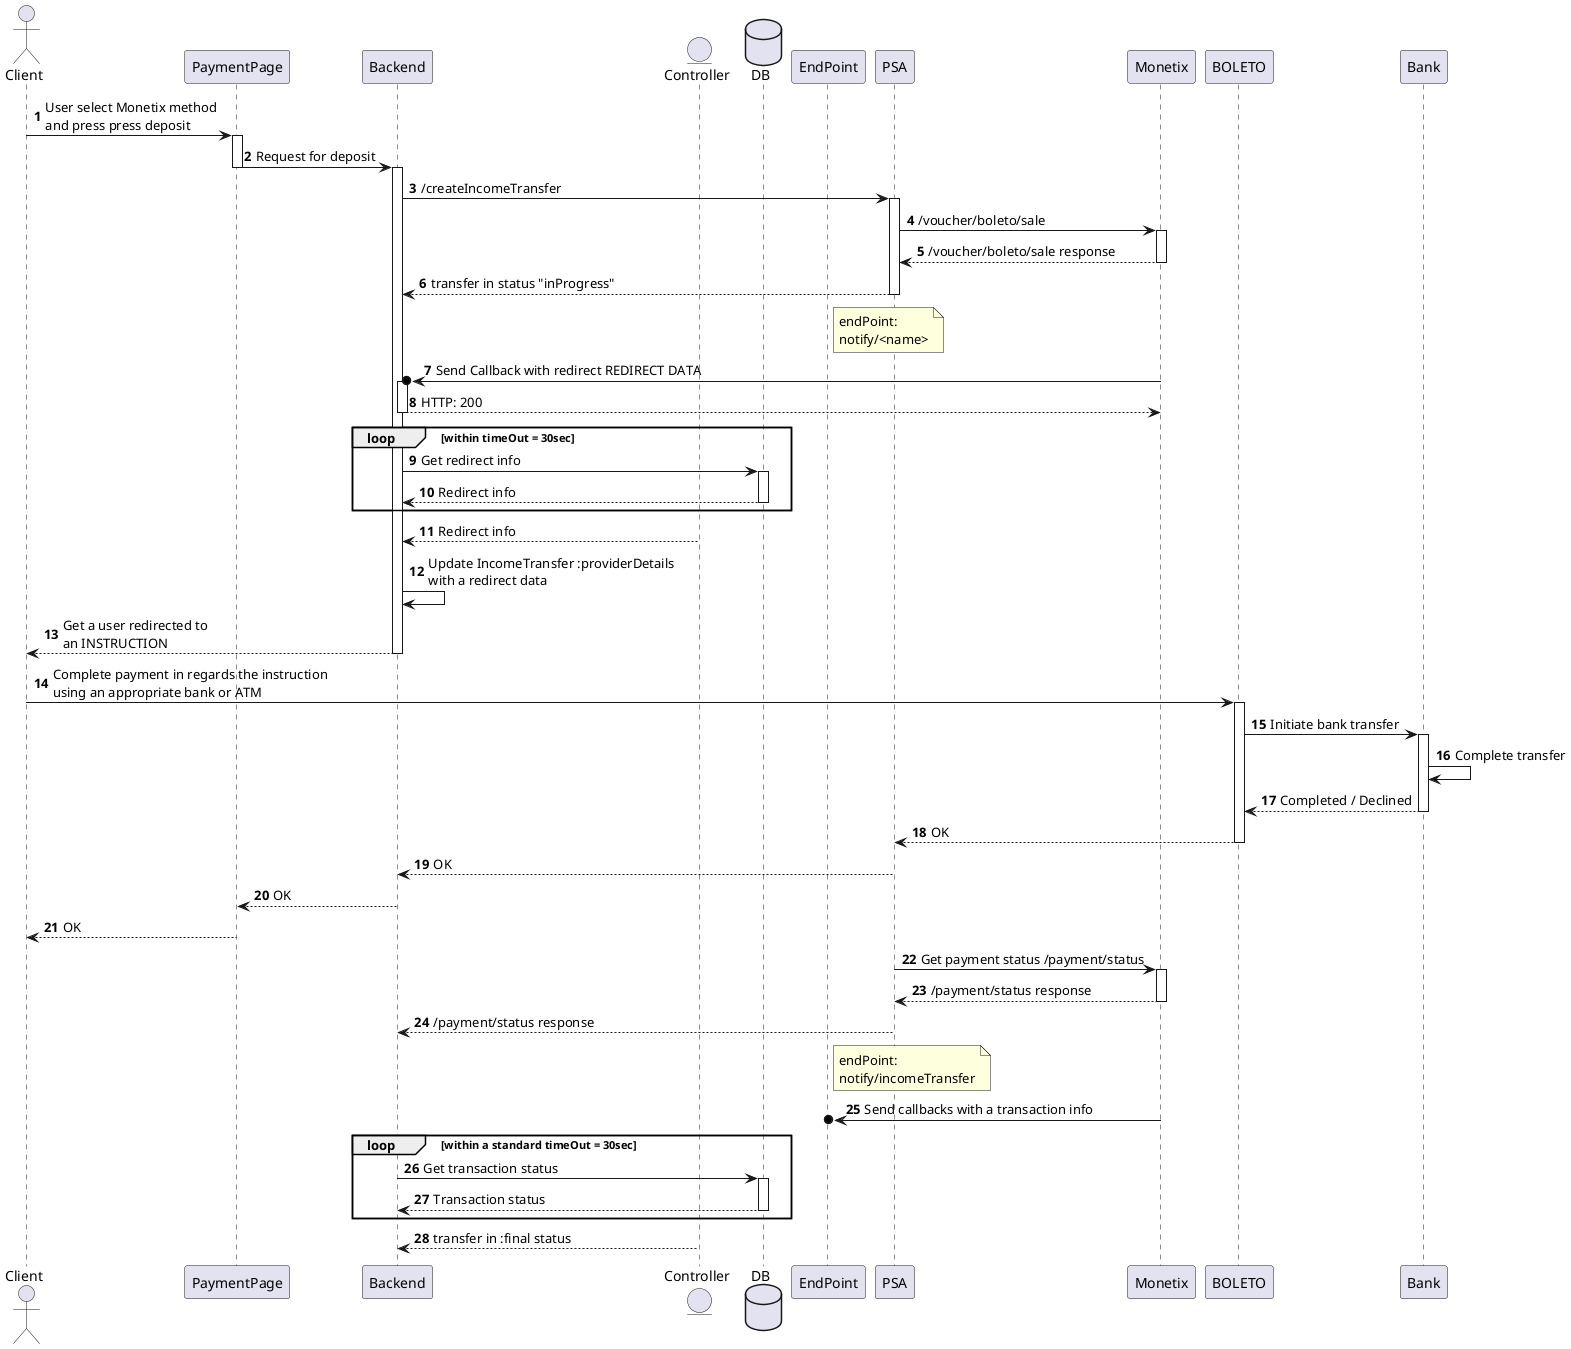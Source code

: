 @startuml
autonumber

actor Client
participant PaymentPage
participant Backend
entity Controller
database DB
participant EndPoint
participant PSA
participant Monetix
participant BOLETO
participant Bank

Client -> PaymentPage: User select Monetix method \nand press press deposit
activate PaymentPage

PaymentPage -> Backend --: Request for deposit
activate Backend

Backend -> PSA: /createIncomeTransfer
activate PSA

PSA -> Monetix: /voucher/boleto/sale
activate Monetix

Monetix --> PSA : /voucher/boleto/sale response
deactivate Monetix

PSA --> Backend: transfer in status "inProgress"
deactivate PSA

note right of EndPoint: endPoint:\nnotify/<name>
Monetix ->o Backend ++: Send Callback with redirect REDIRECT DATA 
Backend --> Monetix --: HTTP: 200

loop within timeOut = 30sec
Backend -> DB ++: Get redirect info
DB --> Backend --: Redirect info
end

Controller --> Backend : Redirect info
Backend -> Backend : Update IncomeTransfer :providerDetails \nwith a redirect data
Backend --> Client --: Get a user redirected to \nan INSTRUCTION
deactivate Backend

Client -> BOLETO ++: Complete payment in regards the instruction \nusing an appropriate bank or ATM
BOLETO -> Bank : Initiate bank transfer
activate Bank
Bank -> Bank : Complete transfer
Bank --> BOLETO --: Completed / Declined
BOLETO --> PSA --: OK
PSA --> Backend : OK
Backend --> PaymentPage : OK

PaymentPage --> Client --: OK

PSA -> Monetix ++: Get payment status /payment/status
Monetix --> PSA --: /payment/status response

PSA --> Backend : /payment/status response

note right of EndPoint: endPoint:\nnotify/incomeTransfer
Monetix ->o EndPoint : Send callbacks with a transaction info

loop within a standard timeOut = 30sec
Backend -> DB ++: Get transaction status
DB --> Backend --: Transaction status
end

Controller --> Backend :transfer in :final status

@enduml